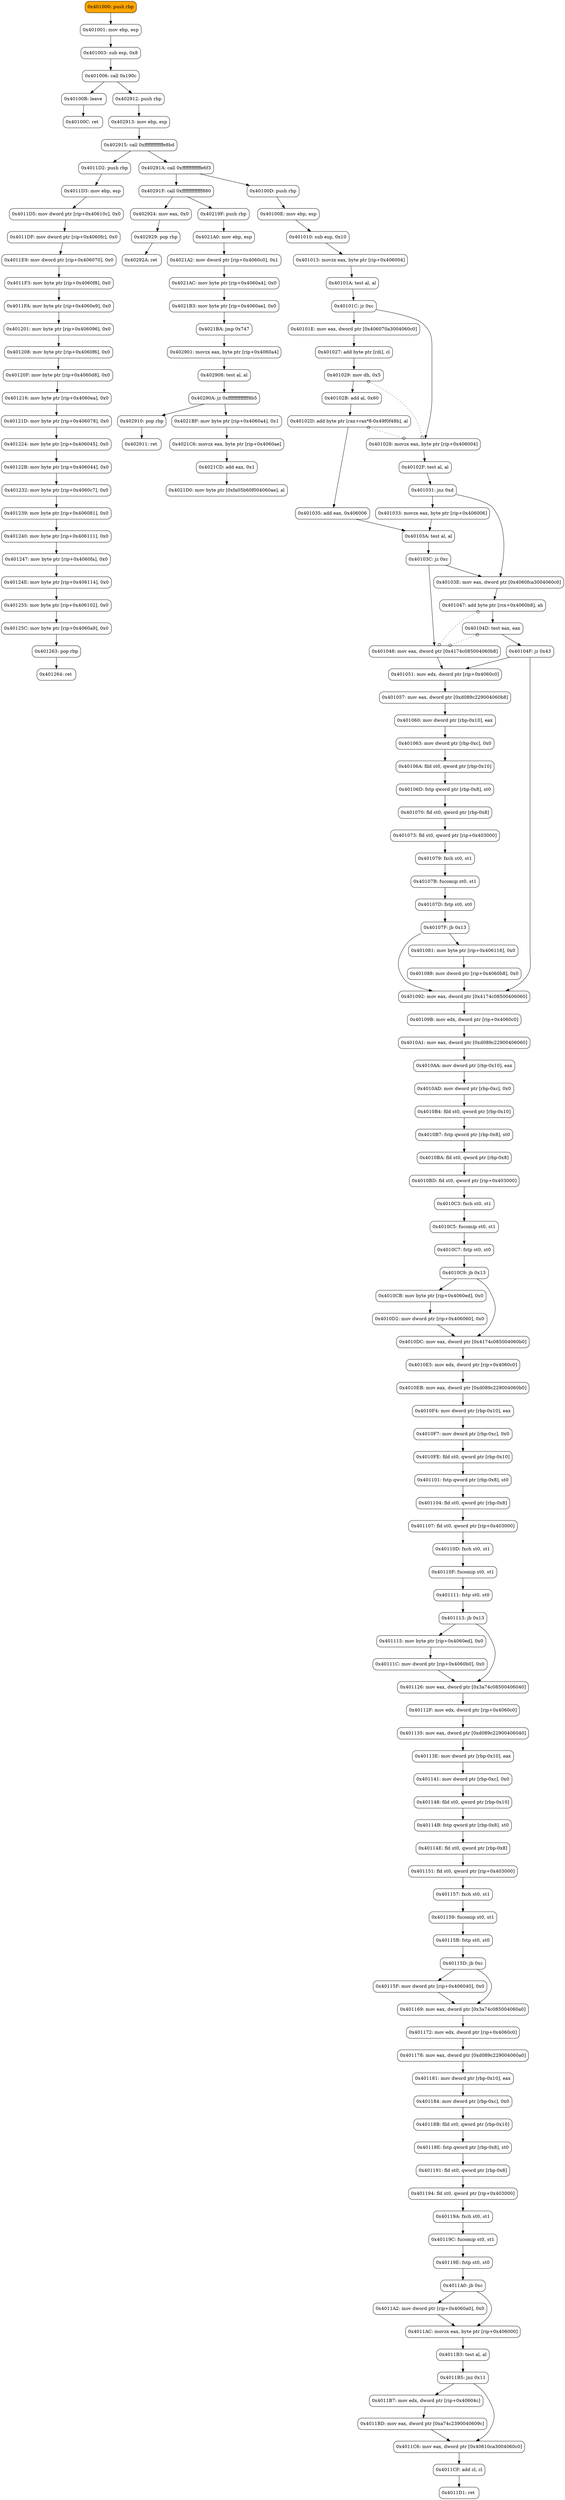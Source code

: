 Digraph G {
"0x401000_0"[label="0x401000: push rbp\l",shape=box,style="rounded,filled", fontweight="bold",fillcolor="orange"];
"0x401001_0"[label="0x401001: mov ebp, esp\l",shape=box,style="rounded,filled", fontweight="bold",fillcolor="white"];
"0x401003_0"[label="0x401003: sub esp, 0x8\l",shape=box,style="rounded,filled", fontweight="bold",fillcolor="white"];
"0x401006_0"[label="0x401006: call 0x190c\l",shape=box,style="rounded,filled", fontweight="bold",fillcolor="white"];
"0x40100B_0"[label="0x40100B: leave \l",shape=box,style="rounded,filled", fontweight="bold",fillcolor="white"];
"0x40100C_0"[label="0x40100C: ret \l",shape=box,style="rounded,filled", fontweight="bold",fillcolor="white"];
"0x40100D_0"[label="0x40100D: push rbp\l",shape=box,style="rounded,filled", fontweight="bold",fillcolor="white"];
"0x40100E_0"[label="0x40100E: mov ebp, esp\l",shape=box,style="rounded,filled", fontweight="bold",fillcolor="white"];
"0x401010_0"[label="0x401010: sub esp, 0x10\l",shape=box,style="rounded,filled", fontweight="bold",fillcolor="white"];
"0x401013_0"[label="0x401013: movzx eax, byte ptr [rip+0x406004]\l",shape=box,style="rounded,filled", fontweight="bold",fillcolor="white"];
"0x40101A_0"[label="0x40101A: test al, al\l",shape=box,style="rounded,filled", fontweight="bold",fillcolor="white"];
"0x40101C_0"[label="0x40101C: jz 0xc\l",shape=box,style="rounded,filled", fontweight="bold",fillcolor="white"];
"0x40101E_0"[label="0x40101E: mov eax, dword ptr [0x406070a3004060c0]\l",shape=box,style="rounded,filled", fontweight="bold",fillcolor="white"];
"0x401027_0"[label="0x401027: add byte ptr [rdi], cl\l",shape=box,style="rounded,filled", fontweight="bold",fillcolor="white"];
"0x401028_0"[label="0x401028: movzx eax, byte ptr [rip+0x406004]\l",shape=box,style="rounded,filled", fontweight="bold",fillcolor="white"];
"0x401029_0"[label="0x401029: mov dh, 0x5\l",shape=box,style="rounded,filled", fontweight="bold",fillcolor="white"];
"0x40102B_0"[label="0x40102B: add al, 0x60\l",shape=box,style="rounded,filled", fontweight="bold",fillcolor="white"];
"0x40102D_0"[label="0x40102D: add byte ptr [rax+rax*8-0x49f0f48b], al\l",shape=box,style="rounded,filled", fontweight="bold",fillcolor="white"];
"0x40102F_0"[label="0x40102F: test al, al\l",shape=box,style="rounded,filled", fontweight="bold",fillcolor="white"];
"0x401031_0"[label="0x401031: jnz 0xd\l",shape=box,style="rounded,filled", fontweight="bold",fillcolor="white"];
"0x401033_0"[label="0x401033: movzx eax, byte ptr [rip+0x406006]\l",shape=box,style="rounded,filled", fontweight="bold",fillcolor="white"];
"0x401035_0"[label="0x401035: add eax, 0x406006\l",shape=box,style="rounded,filled", fontweight="bold",fillcolor="white"];
"0x40103A_0"[label="0x40103A: test al, al\l",shape=box,style="rounded,filled", fontweight="bold",fillcolor="white"];
"0x40103C_0"[label="0x40103C: jz 0xc\l",shape=box,style="rounded,filled", fontweight="bold",fillcolor="white"];
"0x40103E_0"[label="0x40103E: mov eax, dword ptr [0x4060fca3004060c0]\l",shape=box,style="rounded,filled", fontweight="bold",fillcolor="white"];
"0x401047_0"[label="0x401047: add byte ptr [rcx+0x4060b8], ah\l",shape=box,style="rounded,filled", fontweight="bold",fillcolor="white"];
"0x401048_0"[label="0x401048: mov eax, dword ptr [0x4174c085004060b8]\l",shape=box,style="rounded,filled", fontweight="bold",fillcolor="white"];
"0x40104D_0"[label="0x40104D: test eax, eax\l",shape=box,style="rounded,filled", fontweight="bold",fillcolor="white"];
"0x40104F_0"[label="0x40104F: jz 0x43\l",shape=box,style="rounded,filled", fontweight="bold",fillcolor="white"];
"0x401051_0"[label="0x401051: mov edx, dword ptr [rip+0x4060c0]\l",shape=box,style="rounded,filled", fontweight="bold",fillcolor="white"];
"0x401057_0"[label="0x401057: mov eax, dword ptr [0xd089c229004060b8]\l",shape=box,style="rounded,filled", fontweight="bold",fillcolor="white"];
"0x401060_0"[label="0x401060: mov dword ptr [rbp-0x10], eax\l",shape=box,style="rounded,filled", fontweight="bold",fillcolor="white"];
"0x401063_0"[label="0x401063: mov dword ptr [rbp-0xc], 0x0\l",shape=box,style="rounded,filled", fontweight="bold",fillcolor="white"];
"0x40106A_0"[label="0x40106A: fild st0, qword ptr [rbp-0x10]\l",shape=box,style="rounded,filled", fontweight="bold",fillcolor="white"];
"0x40106D_0"[label="0x40106D: fstp qword ptr [rbp-0x8], st0\l",shape=box,style="rounded,filled", fontweight="bold",fillcolor="white"];
"0x401070_0"[label="0x401070: fld st0, qword ptr [rbp-0x8]\l",shape=box,style="rounded,filled", fontweight="bold",fillcolor="white"];
"0x401073_0"[label="0x401073: fld st0, qword ptr [rip+0x403000]\l",shape=box,style="rounded,filled", fontweight="bold",fillcolor="white"];
"0x401079_0"[label="0x401079: fxch st0, st1\l",shape=box,style="rounded,filled", fontweight="bold",fillcolor="white"];
"0x40107B_0"[label="0x40107B: fucomip st0, st1\l",shape=box,style="rounded,filled", fontweight="bold",fillcolor="white"];
"0x40107D_0"[label="0x40107D: fstp st0, st0\l",shape=box,style="rounded,filled", fontweight="bold",fillcolor="white"];
"0x40107F_0"[label="0x40107F: jb 0x13\l",shape=box,style="rounded,filled", fontweight="bold",fillcolor="white"];
"0x401081_0"[label="0x401081: mov byte ptr [rip+0x406116], 0x0\l",shape=box,style="rounded,filled", fontweight="bold",fillcolor="white"];
"0x401088_0"[label="0x401088: mov dword ptr [rip+0x4060b8], 0x0\l",shape=box,style="rounded,filled", fontweight="bold",fillcolor="white"];
"0x401092_0"[label="0x401092: mov eax, dword ptr [0x4174c08500406060]\l",shape=box,style="rounded,filled", fontweight="bold",fillcolor="white"];
"0x40109B_0"[label="0x40109B: mov edx, dword ptr [rip+0x4060c0]\l",shape=box,style="rounded,filled", fontweight="bold",fillcolor="white"];
"0x4010A1_0"[label="0x4010A1: mov eax, dword ptr [0xd089c22900406060]\l",shape=box,style="rounded,filled", fontweight="bold",fillcolor="white"];
"0x4010AA_0"[label="0x4010AA: mov dword ptr [rbp-0x10], eax\l",shape=box,style="rounded,filled", fontweight="bold",fillcolor="white"];
"0x4010AD_0"[label="0x4010AD: mov dword ptr [rbp-0xc], 0x0\l",shape=box,style="rounded,filled", fontweight="bold",fillcolor="white"];
"0x4010B4_0"[label="0x4010B4: fild st0, qword ptr [rbp-0x10]\l",shape=box,style="rounded,filled", fontweight="bold",fillcolor="white"];
"0x4010B7_0"[label="0x4010B7: fstp qword ptr [rbp-0x8], st0\l",shape=box,style="rounded,filled", fontweight="bold",fillcolor="white"];
"0x4010BA_0"[label="0x4010BA: fld st0, qword ptr [rbp-0x8]\l",shape=box,style="rounded,filled", fontweight="bold",fillcolor="white"];
"0x4010BD_0"[label="0x4010BD: fld st0, qword ptr [rip+0x403000]\l",shape=box,style="rounded,filled", fontweight="bold",fillcolor="white"];
"0x4010C3_0"[label="0x4010C3: fxch st0, st1\l",shape=box,style="rounded,filled", fontweight="bold",fillcolor="white"];
"0x4010C5_0"[label="0x4010C5: fucomip st0, st1\l",shape=box,style="rounded,filled", fontweight="bold",fillcolor="white"];
"0x4010C7_0"[label="0x4010C7: fstp st0, st0\l",shape=box,style="rounded,filled", fontweight="bold",fillcolor="white"];
"0x4010C9_0"[label="0x4010C9: jb 0x13\l",shape=box,style="rounded,filled", fontweight="bold",fillcolor="white"];
"0x4010CB_0"[label="0x4010CB: mov byte ptr [rip+0x4060ed], 0x0\l",shape=box,style="rounded,filled", fontweight="bold",fillcolor="white"];
"0x4010D2_0"[label="0x4010D2: mov dword ptr [rip+0x406060], 0x0\l",shape=box,style="rounded,filled", fontweight="bold",fillcolor="white"];
"0x4010DC_0"[label="0x4010DC: mov eax, dword ptr [0x4174c085004060b0]\l",shape=box,style="rounded,filled", fontweight="bold",fillcolor="white"];
"0x4010E5_0"[label="0x4010E5: mov edx, dword ptr [rip+0x4060c0]\l",shape=box,style="rounded,filled", fontweight="bold",fillcolor="white"];
"0x4010EB_0"[label="0x4010EB: mov eax, dword ptr [0xd089c229004060b0]\l",shape=box,style="rounded,filled", fontweight="bold",fillcolor="white"];
"0x4010F4_0"[label="0x4010F4: mov dword ptr [rbp-0x10], eax\l",shape=box,style="rounded,filled", fontweight="bold",fillcolor="white"];
"0x4010F7_0"[label="0x4010F7: mov dword ptr [rbp-0xc], 0x0\l",shape=box,style="rounded,filled", fontweight="bold",fillcolor="white"];
"0x4010FE_0"[label="0x4010FE: fild st0, qword ptr [rbp-0x10]\l",shape=box,style="rounded,filled", fontweight="bold",fillcolor="white"];
"0x401101_0"[label="0x401101: fstp qword ptr [rbp-0x8], st0\l",shape=box,style="rounded,filled", fontweight="bold",fillcolor="white"];
"0x401104_0"[label="0x401104: fld st0, qword ptr [rbp-0x8]\l",shape=box,style="rounded,filled", fontweight="bold",fillcolor="white"];
"0x401107_0"[label="0x401107: fld st0, qword ptr [rip+0x403000]\l",shape=box,style="rounded,filled", fontweight="bold",fillcolor="white"];
"0x40110D_0"[label="0x40110D: fxch st0, st1\l",shape=box,style="rounded,filled", fontweight="bold",fillcolor="white"];
"0x40110F_0"[label="0x40110F: fucomip st0, st1\l",shape=box,style="rounded,filled", fontweight="bold",fillcolor="white"];
"0x401111_0"[label="0x401111: fstp st0, st0\l",shape=box,style="rounded,filled", fontweight="bold",fillcolor="white"];
"0x401113_0"[label="0x401113: jb 0x13\l",shape=box,style="rounded,filled", fontweight="bold",fillcolor="white"];
"0x401115_0"[label="0x401115: mov byte ptr [rip+0x4060ed], 0x0\l",shape=box,style="rounded,filled", fontweight="bold",fillcolor="white"];
"0x40111C_0"[label="0x40111C: mov dword ptr [rip+0x4060b0], 0x0\l",shape=box,style="rounded,filled", fontweight="bold",fillcolor="white"];
"0x401126_0"[label="0x401126: mov eax, dword ptr [0x3a74c08500406040]\l",shape=box,style="rounded,filled", fontweight="bold",fillcolor="white"];
"0x40112F_0"[label="0x40112F: mov edx, dword ptr [rip+0x4060c0]\l",shape=box,style="rounded,filled", fontweight="bold",fillcolor="white"];
"0x401135_0"[label="0x401135: mov eax, dword ptr [0xd089c22900406040]\l",shape=box,style="rounded,filled", fontweight="bold",fillcolor="white"];
"0x40113E_0"[label="0x40113E: mov dword ptr [rbp-0x10], eax\l",shape=box,style="rounded,filled", fontweight="bold",fillcolor="white"];
"0x401141_0"[label="0x401141: mov dword ptr [rbp-0xc], 0x0\l",shape=box,style="rounded,filled", fontweight="bold",fillcolor="white"];
"0x401148_0"[label="0x401148: fild st0, qword ptr [rbp-0x10]\l",shape=box,style="rounded,filled", fontweight="bold",fillcolor="white"];
"0x40114B_0"[label="0x40114B: fstp qword ptr [rbp-0x8], st0\l",shape=box,style="rounded,filled", fontweight="bold",fillcolor="white"];
"0x40114E_0"[label="0x40114E: fld st0, qword ptr [rbp-0x8]\l",shape=box,style="rounded,filled", fontweight="bold",fillcolor="white"];
"0x401151_0"[label="0x401151: fld st0, qword ptr [rip+0x403000]\l",shape=box,style="rounded,filled", fontweight="bold",fillcolor="white"];
"0x401157_0"[label="0x401157: fxch st0, st1\l",shape=box,style="rounded,filled", fontweight="bold",fillcolor="white"];
"0x401159_0"[label="0x401159: fucomip st0, st1\l",shape=box,style="rounded,filled", fontweight="bold",fillcolor="white"];
"0x40115B_0"[label="0x40115B: fstp st0, st0\l",shape=box,style="rounded,filled", fontweight="bold",fillcolor="white"];
"0x40115D_0"[label="0x40115D: jb 0xc\l",shape=box,style="rounded,filled", fontweight="bold",fillcolor="white"];
"0x40115F_0"[label="0x40115F: mov dword ptr [rip+0x406040], 0x0\l",shape=box,style="rounded,filled", fontweight="bold",fillcolor="white"];
"0x401169_0"[label="0x401169: mov eax, dword ptr [0x3a74c085004060a0]\l",shape=box,style="rounded,filled", fontweight="bold",fillcolor="white"];
"0x401172_0"[label="0x401172: mov edx, dword ptr [rip+0x4060c0]\l",shape=box,style="rounded,filled", fontweight="bold",fillcolor="white"];
"0x401178_0"[label="0x401178: mov eax, dword ptr [0xd089c229004060a0]\l",shape=box,style="rounded,filled", fontweight="bold",fillcolor="white"];
"0x401181_0"[label="0x401181: mov dword ptr [rbp-0x10], eax\l",shape=box,style="rounded,filled", fontweight="bold",fillcolor="white"];
"0x401184_0"[label="0x401184: mov dword ptr [rbp-0xc], 0x0\l",shape=box,style="rounded,filled", fontweight="bold",fillcolor="white"];
"0x40118B_0"[label="0x40118B: fild st0, qword ptr [rbp-0x10]\l",shape=box,style="rounded,filled", fontweight="bold",fillcolor="white"];
"0x40118E_0"[label="0x40118E: fstp qword ptr [rbp-0x8], st0\l",shape=box,style="rounded,filled", fontweight="bold",fillcolor="white"];
"0x401191_0"[label="0x401191: fld st0, qword ptr [rbp-0x8]\l",shape=box,style="rounded,filled", fontweight="bold",fillcolor="white"];
"0x401194_0"[label="0x401194: fld st0, qword ptr [rip+0x403000]\l",shape=box,style="rounded,filled", fontweight="bold",fillcolor="white"];
"0x40119A_0"[label="0x40119A: fxch st0, st1\l",shape=box,style="rounded,filled", fontweight="bold",fillcolor="white"];
"0x40119C_0"[label="0x40119C: fucomip st0, st1\l",shape=box,style="rounded,filled", fontweight="bold",fillcolor="white"];
"0x40119E_0"[label="0x40119E: fstp st0, st0\l",shape=box,style="rounded,filled", fontweight="bold",fillcolor="white"];
"0x4011A0_0"[label="0x4011A0: jb 0xc\l",shape=box,style="rounded,filled", fontweight="bold",fillcolor="white"];
"0x4011A2_0"[label="0x4011A2: mov dword ptr [rip+0x4060a0], 0x0\l",shape=box,style="rounded,filled", fontweight="bold",fillcolor="white"];
"0x4011AC_0"[label="0x4011AC: movzx eax, byte ptr [rip+0x406000]\l",shape=box,style="rounded,filled", fontweight="bold",fillcolor="white"];
"0x4011B3_0"[label="0x4011B3: test al, al\l",shape=box,style="rounded,filled", fontweight="bold",fillcolor="white"];
"0x4011B5_0"[label="0x4011B5: jnz 0x11\l",shape=box,style="rounded,filled", fontweight="bold",fillcolor="white"];
"0x4011B7_0"[label="0x4011B7: mov edx, dword ptr [rip+0x40604c]\l",shape=box,style="rounded,filled", fontweight="bold",fillcolor="white"];
"0x4011BD_0"[label="0x4011BD: mov eax, dword ptr [0xa74c2390040609c]\l",shape=box,style="rounded,filled", fontweight="bold",fillcolor="white"];
"0x4011C6_0"[label="0x4011C6: mov eax, dword ptr [0x40610ca3004060c0]\l",shape=box,style="rounded,filled", fontweight="bold",fillcolor="white"];
"0x4011CF_0"[label="0x4011CF: add cl, cl\l",shape=box,style="rounded,filled", fontweight="bold",fillcolor="white"];
"0x4011D1_0"[label="0x4011D1: ret \l",shape=box,style="rounded,filled", fontweight="bold",fillcolor="white"];
"0x4011D2_0"[label="0x4011D2: push rbp\l",shape=box,style="rounded,filled", fontweight="bold",fillcolor="white"];
"0x4011D3_0"[label="0x4011D3: mov ebp, esp\l",shape=box,style="rounded,filled", fontweight="bold",fillcolor="white"];
"0x4011D5_0"[label="0x4011D5: mov dword ptr [rip+0x40610c], 0x0\l",shape=box,style="rounded,filled", fontweight="bold",fillcolor="white"];
"0x4011DF_0"[label="0x4011DF: mov dword ptr [rip+0x4060fc], 0x0\l",shape=box,style="rounded,filled", fontweight="bold",fillcolor="white"];
"0x4011E9_0"[label="0x4011E9: mov dword ptr [rip+0x406070], 0x0\l",shape=box,style="rounded,filled", fontweight="bold",fillcolor="white"];
"0x4011F3_0"[label="0x4011F3: mov byte ptr [rip+0x4060f8], 0x0\l",shape=box,style="rounded,filled", fontweight="bold",fillcolor="white"];
"0x4011FA_0"[label="0x4011FA: mov byte ptr [rip+0x4060e9], 0x0\l",shape=box,style="rounded,filled", fontweight="bold",fillcolor="white"];
"0x401201_0"[label="0x401201: mov byte ptr [rip+0x406096], 0x0\l",shape=box,style="rounded,filled", fontweight="bold",fillcolor="white"];
"0x401208_0"[label="0x401208: mov byte ptr [rip+0x4060f6], 0x0\l",shape=box,style="rounded,filled", fontweight="bold",fillcolor="white"];
"0x40120F_0"[label="0x40120F: mov byte ptr [rip+0x4060d8], 0x0\l",shape=box,style="rounded,filled", fontweight="bold",fillcolor="white"];
"0x401216_0"[label="0x401216: mov byte ptr [rip+0x4060ea], 0x0\l",shape=box,style="rounded,filled", fontweight="bold",fillcolor="white"];
"0x40121D_0"[label="0x40121D: mov byte ptr [rip+0x406078], 0x0\l",shape=box,style="rounded,filled", fontweight="bold",fillcolor="white"];
"0x401224_0"[label="0x401224: mov byte ptr [rip+0x406045], 0x0\l",shape=box,style="rounded,filled", fontweight="bold",fillcolor="white"];
"0x40122B_0"[label="0x40122B: mov byte ptr [rip+0x406044], 0x0\l",shape=box,style="rounded,filled", fontweight="bold",fillcolor="white"];
"0x401232_0"[label="0x401232: mov byte ptr [rip+0x4060c7], 0x0\l",shape=box,style="rounded,filled", fontweight="bold",fillcolor="white"];
"0x401239_0"[label="0x401239: mov byte ptr [rip+0x406081], 0x0\l",shape=box,style="rounded,filled", fontweight="bold",fillcolor="white"];
"0x401240_0"[label="0x401240: mov byte ptr [rip+0x406111], 0x0\l",shape=box,style="rounded,filled", fontweight="bold",fillcolor="white"];
"0x401247_0"[label="0x401247: mov byte ptr [rip+0x4060fa], 0x0\l",shape=box,style="rounded,filled", fontweight="bold",fillcolor="white"];
"0x40124E_0"[label="0x40124E: mov byte ptr [rip+0x406114], 0x0\l",shape=box,style="rounded,filled", fontweight="bold",fillcolor="white"];
"0x401255_0"[label="0x401255: mov byte ptr [rip+0x406102], 0x0\l",shape=box,style="rounded,filled", fontweight="bold",fillcolor="white"];
"0x40125C_0"[label="0x40125C: mov byte ptr [rip+0x4060a9], 0x0\l",shape=box,style="rounded,filled", fontweight="bold",fillcolor="white"];
"0x401263_0"[label="0x401263: pop rbp\l",shape=box,style="rounded,filled", fontweight="bold",fillcolor="white"];
"0x401264_0"[label="0x401264: ret \l",shape=box,style="rounded,filled", fontweight="bold",fillcolor="white"];
"0x40219F_0"[label="0x40219F: push rbp\l",shape=box,style="rounded,filled", fontweight="bold",fillcolor="white"];
"0x4021A0_0"[label="0x4021A0: mov ebp, esp\l",shape=box,style="rounded,filled", fontweight="bold",fillcolor="white"];
"0x4021A2_0"[label="0x4021A2: mov dword ptr [rip+0x4060c0], 0x1\l",shape=box,style="rounded,filled", fontweight="bold",fillcolor="white"];
"0x4021AC_0"[label="0x4021AC: mov byte ptr [rip+0x4060a4], 0x0\l",shape=box,style="rounded,filled", fontweight="bold",fillcolor="white"];
"0x4021B3_0"[label="0x4021B3: mov byte ptr [rip+0x4060ae], 0x0\l",shape=box,style="rounded,filled", fontweight="bold",fillcolor="white"];
"0x4021BA_0"[label="0x4021BA: jmp 0x747\l",shape=box,style="rounded,filled", fontweight="bold",fillcolor="white"];
"0x4021BF_0"[label="0x4021BF: mov byte ptr [rip+0x4060a4], 0x1\l",shape=box,style="rounded,filled", fontweight="bold",fillcolor="white"];
"0x4021C6_0"[label="0x4021C6: movzx eax, byte ptr [rip+0x4060ae]\l",shape=box,style="rounded,filled", fontweight="bold",fillcolor="white"];
"0x4021CD_0"[label="0x4021CD: add eax, 0x1\l",shape=box,style="rounded,filled", fontweight="bold",fillcolor="white"];
"0x4021D0_0"[label="0x4021D0: mov byte ptr [0xfa05b60f004060ae], al\l",shape=box,style="rounded,filled", fontweight="bold",fillcolor="white"];
"0x402901_0"[label="0x402901: movzx eax, byte ptr [rip+0x4060a4]\l",shape=box,style="rounded,filled", fontweight="bold",fillcolor="white"];
"0x402908_0"[label="0x402908: test al, al\l",shape=box,style="rounded,filled", fontweight="bold",fillcolor="white"];
"0x40290A_0"[label="0x40290A: jz 0xfffffffffffff8b5\l",shape=box,style="rounded,filled", fontweight="bold",fillcolor="white"];
"0x402910_0"[label="0x402910: pop rbp\l",shape=box,style="rounded,filled", fontweight="bold",fillcolor="white"];
"0x402911_0"[label="0x402911: ret \l",shape=box,style="rounded,filled", fontweight="bold",fillcolor="white"];
"0x402912_0"[label="0x402912: push rbp\l",shape=box,style="rounded,filled", fontweight="bold",fillcolor="white"];
"0x402913_0"[label="0x402913: mov ebp, esp\l",shape=box,style="rounded,filled", fontweight="bold",fillcolor="white"];
"0x402915_0"[label="0x402915: call 0xffffffffffffe8bd\l",shape=box,style="rounded,filled", fontweight="bold",fillcolor="white"];
"0x40291A_0"[label="0x40291A: call 0xffffffffffffe6f3\l",shape=box,style="rounded,filled", fontweight="bold",fillcolor="white"];
"0x40291F_0"[label="0x40291F: call 0xfffffffffffff880\l",shape=box,style="rounded,filled", fontweight="bold",fillcolor="white"];
"0x402924_0"[label="0x402924: mov eax, 0x0\l",shape=box,style="rounded,filled", fontweight="bold",fillcolor="white"];
"0x402929_0"[label="0x402929: pop rbp\l",shape=box,style="rounded,filled", fontweight="bold",fillcolor="white"];
"0x40292A_0"[label="0x40292A: ret \l",shape=box,style="rounded,filled", fontweight="bold",fillcolor="white"];
"0x401000_0" -> "0x401001_0";
"0x401001_0" -> "0x401003_0";
"0x401003_0" -> "0x401006_0";
"0x401006_0" -> "0x40100B_0";
"0x401006_0" -> "0x402912_0";
"0x40100B_0" -> "0x40100C_0";
"0x40100D_0" -> "0x40100E_0";
"0x40100E_0" -> "0x401010_0";
"0x401010_0" -> "0x401013_0";
"0x401013_0" -> "0x40101A_0";
"0x40101A_0" -> "0x40101C_0";
"0x40101C_0" -> "0x40101E_0";
"0x40101C_0" -> "0x401028_0";
"0x40101E_0" -> "0x401027_0";
"0x401027_0" -> "0x401029_0";
"0x401028_0" -> "0x40102F_0";
"0x401029_0" -> "0x40102B_0";
"0x40102B_0" -> "0x40102D_0";
"0x40102D_0" -> "0x401035_0";
"0x40102F_0" -> "0x401031_0";
"0x401031_0" -> "0x401033_0";
"0x401031_0" -> "0x40103E_0";
"0x401033_0" -> "0x40103A_0";
"0x401035_0" -> "0x40103A_0";
"0x40103A_0" -> "0x40103C_0";
"0x40103C_0" -> "0x40103E_0";
"0x40103C_0" -> "0x401048_0";
"0x40103E_0" -> "0x401047_0";
"0x401047_0" -> "0x40104D_0";
"0x401048_0" -> "0x401051_0";
"0x40104D_0" -> "0x40104F_0";
"0x40104F_0" -> "0x401051_0";
"0x40104F_0" -> "0x401092_0";
"0x401051_0" -> "0x401057_0";
"0x401057_0" -> "0x401060_0";
"0x401060_0" -> "0x401063_0";
"0x401063_0" -> "0x40106A_0";
"0x40106A_0" -> "0x40106D_0";
"0x40106D_0" -> "0x401070_0";
"0x401070_0" -> "0x401073_0";
"0x401073_0" -> "0x401079_0";
"0x401079_0" -> "0x40107B_0";
"0x40107B_0" -> "0x40107D_0";
"0x40107D_0" -> "0x40107F_0";
"0x40107F_0" -> "0x401081_0";
"0x40107F_0" -> "0x401092_0";
"0x401081_0" -> "0x401088_0";
"0x401088_0" -> "0x401092_0";
"0x401092_0" -> "0x40109B_0";
"0x40109B_0" -> "0x4010A1_0";
"0x4010A1_0" -> "0x4010AA_0";
"0x4010AA_0" -> "0x4010AD_0";
"0x4010AD_0" -> "0x4010B4_0";
"0x4010B4_0" -> "0x4010B7_0";
"0x4010B7_0" -> "0x4010BA_0";
"0x4010BA_0" -> "0x4010BD_0";
"0x4010BD_0" -> "0x4010C3_0";
"0x4010C3_0" -> "0x4010C5_0";
"0x4010C5_0" -> "0x4010C7_0";
"0x4010C7_0" -> "0x4010C9_0";
"0x4010C9_0" -> "0x4010CB_0";
"0x4010C9_0" -> "0x4010DC_0";
"0x4010CB_0" -> "0x4010D2_0";
"0x4010D2_0" -> "0x4010DC_0";
"0x4010DC_0" -> "0x4010E5_0";
"0x4010E5_0" -> "0x4010EB_0";
"0x4010EB_0" -> "0x4010F4_0";
"0x4010F4_0" -> "0x4010F7_0";
"0x4010F7_0" -> "0x4010FE_0";
"0x4010FE_0" -> "0x401101_0";
"0x401101_0" -> "0x401104_0";
"0x401104_0" -> "0x401107_0";
"0x401107_0" -> "0x40110D_0";
"0x40110D_0" -> "0x40110F_0";
"0x40110F_0" -> "0x401111_0";
"0x401111_0" -> "0x401113_0";
"0x401113_0" -> "0x401115_0";
"0x401113_0" -> "0x401126_0";
"0x401115_0" -> "0x40111C_0";
"0x40111C_0" -> "0x401126_0";
"0x401126_0" -> "0x40112F_0";
"0x40112F_0" -> "0x401135_0";
"0x401135_0" -> "0x40113E_0";
"0x40113E_0" -> "0x401141_0";
"0x401141_0" -> "0x401148_0";
"0x401148_0" -> "0x40114B_0";
"0x40114B_0" -> "0x40114E_0";
"0x40114E_0" -> "0x401151_0";
"0x401151_0" -> "0x401157_0";
"0x401157_0" -> "0x401159_0";
"0x401159_0" -> "0x40115B_0";
"0x40115B_0" -> "0x40115D_0";
"0x40115D_0" -> "0x40115F_0";
"0x40115D_0" -> "0x401169_0";
"0x40115F_0" -> "0x401169_0";
"0x401169_0" -> "0x401172_0";
"0x401172_0" -> "0x401178_0";
"0x401178_0" -> "0x401181_0";
"0x401181_0" -> "0x401184_0";
"0x401184_0" -> "0x40118B_0";
"0x40118B_0" -> "0x40118E_0";
"0x40118E_0" -> "0x401191_0";
"0x401191_0" -> "0x401194_0";
"0x401194_0" -> "0x40119A_0";
"0x40119A_0" -> "0x40119C_0";
"0x40119C_0" -> "0x40119E_0";
"0x40119E_0" -> "0x4011A0_0";
"0x4011A0_0" -> "0x4011A2_0";
"0x4011A0_0" -> "0x4011AC_0";
"0x4011A2_0" -> "0x4011AC_0";
"0x4011AC_0" -> "0x4011B3_0";
"0x4011B3_0" -> "0x4011B5_0";
"0x4011B5_0" -> "0x4011B7_0";
"0x4011B5_0" -> "0x4011C6_0";
"0x4011B7_0" -> "0x4011BD_0";
"0x4011BD_0" -> "0x4011C6_0";
"0x4011C6_0" -> "0x4011CF_0";
"0x4011CF_0" -> "0x4011D1_0";
"0x4011D2_0" -> "0x4011D3_0";
"0x4011D3_0" -> "0x4011D5_0";
"0x4011D5_0" -> "0x4011DF_0";
"0x4011DF_0" -> "0x4011E9_0";
"0x4011E9_0" -> "0x4011F3_0";
"0x4011F3_0" -> "0x4011FA_0";
"0x4011FA_0" -> "0x401201_0";
"0x401201_0" -> "0x401208_0";
"0x401208_0" -> "0x40120F_0";
"0x40120F_0" -> "0x401216_0";
"0x401216_0" -> "0x40121D_0";
"0x40121D_0" -> "0x401224_0";
"0x401224_0" -> "0x40122B_0";
"0x40122B_0" -> "0x401232_0";
"0x401232_0" -> "0x401239_0";
"0x401239_0" -> "0x401240_0";
"0x401240_0" -> "0x401247_0";
"0x401247_0" -> "0x40124E_0";
"0x40124E_0" -> "0x401255_0";
"0x401255_0" -> "0x40125C_0";
"0x40125C_0" -> "0x401263_0";
"0x401263_0" -> "0x401264_0";
"0x40219F_0" -> "0x4021A0_0";
"0x4021A0_0" -> "0x4021A2_0";
"0x4021A2_0" -> "0x4021AC_0";
"0x4021AC_0" -> "0x4021B3_0";
"0x4021B3_0" -> "0x4021BA_0";
"0x4021BA_0" -> "0x402901_0";
"0x4021BF_0" -> "0x4021C6_0";
"0x4021C6_0" -> "0x4021CD_0";
"0x4021CD_0" -> "0x4021D0_0";
"0x402901_0" -> "0x402908_0";
"0x402908_0" -> "0x40290A_0";
"0x40290A_0" -> "0x4021BF_0";
"0x40290A_0" -> "0x402910_0";
"0x402910_0" -> "0x402911_0";
"0x402912_0" -> "0x402913_0";
"0x402913_0" -> "0x402915_0";
"0x402915_0" -> "0x4011D2_0";
"0x402915_0" -> "0x40291A_0";
"0x40291A_0" -> "0x40100D_0";
"0x40291A_0" -> "0x40291F_0";
"0x40291F_0" -> "0x40219F_0";
"0x40291F_0" -> "0x402924_0";
"0x402924_0" -> "0x402929_0";
"0x402929_0" -> "0x40292A_0";
"0x401029_0" -> "0x401028_0"[style=dotted, dir=both, arrowhead=odot, arrowtail=odot];"0x40102D_0" -> "0x401028_0"[style=dotted, dir=both, arrowhead=odot, arrowtail=odot];"0x401048_0" -> "0x401047_0"[style=dotted, dir=both, arrowhead=odot, arrowtail=odot];"0x40104D_0" -> "0x401048_0"[style=dotted, dir=both, arrowhead=odot, arrowtail=odot];}
